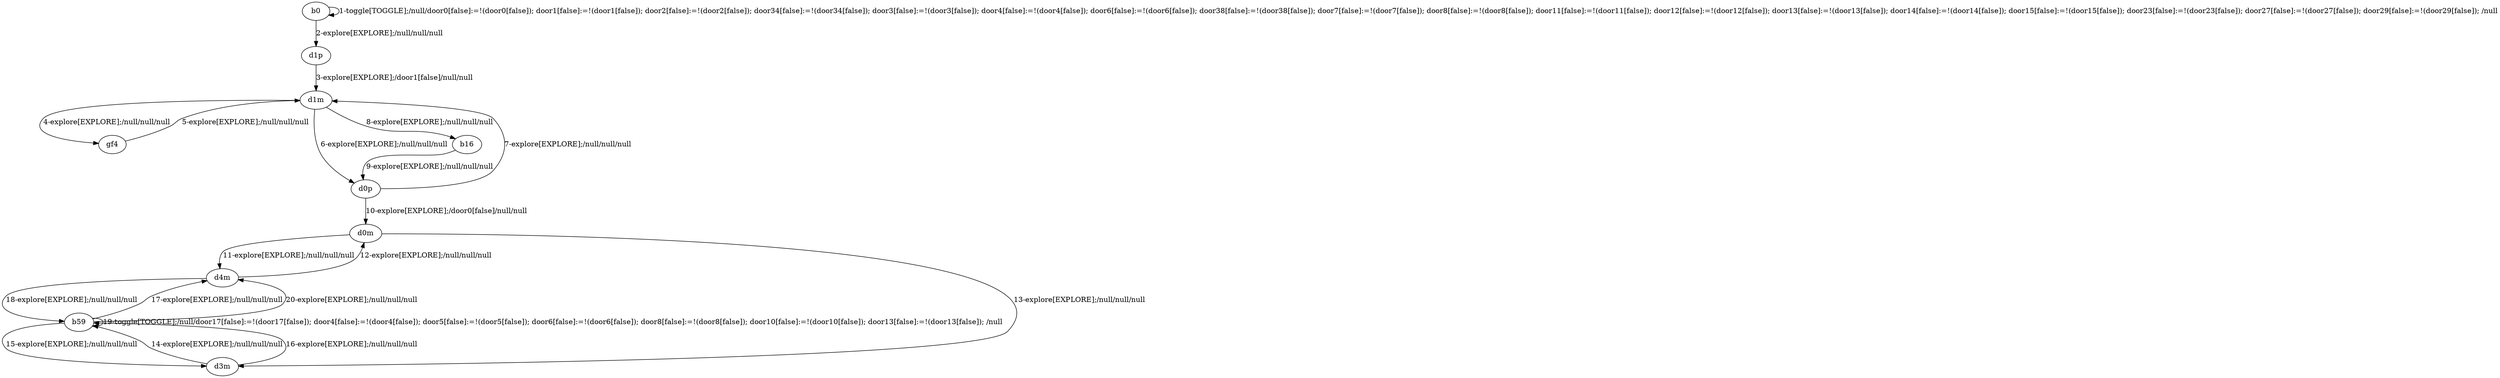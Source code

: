 # Total number of goals covered by this test: 3
# d4m --> b59
# gf4 --> d1m
# d4m --> d0m

digraph g {
"b0" -> "b0" [label = "1-toggle[TOGGLE];/null/door0[false]:=!(door0[false]); door1[false]:=!(door1[false]); door2[false]:=!(door2[false]); door34[false]:=!(door34[false]); door3[false]:=!(door3[false]); door4[false]:=!(door4[false]); door6[false]:=!(door6[false]); door38[false]:=!(door38[false]); door7[false]:=!(door7[false]); door8[false]:=!(door8[false]); door11[false]:=!(door11[false]); door12[false]:=!(door12[false]); door13[false]:=!(door13[false]); door14[false]:=!(door14[false]); door15[false]:=!(door15[false]); door23[false]:=!(door23[false]); door27[false]:=!(door27[false]); door29[false]:=!(door29[false]); /null"];
"b0" -> "d1p" [label = "2-explore[EXPLORE];/null/null/null"];
"d1p" -> "d1m" [label = "3-explore[EXPLORE];/door1[false]/null/null"];
"d1m" -> "gf4" [label = "4-explore[EXPLORE];/null/null/null"];
"gf4" -> "d1m" [label = "5-explore[EXPLORE];/null/null/null"];
"d1m" -> "d0p" [label = "6-explore[EXPLORE];/null/null/null"];
"d0p" -> "d1m" [label = "7-explore[EXPLORE];/null/null/null"];
"d1m" -> "b16" [label = "8-explore[EXPLORE];/null/null/null"];
"b16" -> "d0p" [label = "9-explore[EXPLORE];/null/null/null"];
"d0p" -> "d0m" [label = "10-explore[EXPLORE];/door0[false]/null/null"];
"d0m" -> "d4m" [label = "11-explore[EXPLORE];/null/null/null"];
"d4m" -> "d0m" [label = "12-explore[EXPLORE];/null/null/null"];
"d0m" -> "d3m" [label = "13-explore[EXPLORE];/null/null/null"];
"d3m" -> "b59" [label = "14-explore[EXPLORE];/null/null/null"];
"b59" -> "d3m" [label = "15-explore[EXPLORE];/null/null/null"];
"d3m" -> "b59" [label = "16-explore[EXPLORE];/null/null/null"];
"b59" -> "d4m" [label = "17-explore[EXPLORE];/null/null/null"];
"d4m" -> "b59" [label = "18-explore[EXPLORE];/null/null/null"];
"b59" -> "b59" [label = "19-toggle[TOGGLE];/null/door17[false]:=!(door17[false]); door4[false]:=!(door4[false]); door5[false]:=!(door5[false]); door6[false]:=!(door6[false]); door8[false]:=!(door8[false]); door10[false]:=!(door10[false]); door13[false]:=!(door13[false]); /null"];
"b59" -> "d4m" [label = "20-explore[EXPLORE];/null/null/null"];
}